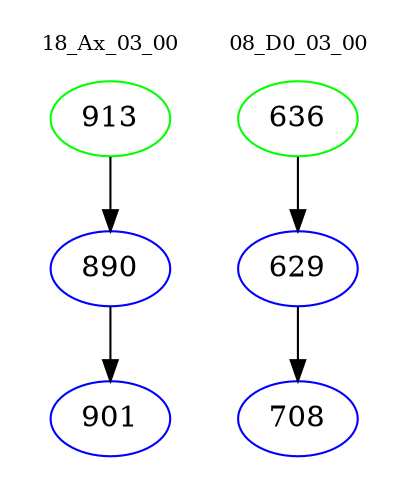 digraph{
subgraph cluster_0 {
color = white
label = "18_Ax_03_00";
fontsize=10;
T0_913 [label="913", color="green"]
T0_913 -> T0_890 [color="black"]
T0_890 [label="890", color="blue"]
T0_890 -> T0_901 [color="black"]
T0_901 [label="901", color="blue"]
}
subgraph cluster_1 {
color = white
label = "08_D0_03_00";
fontsize=10;
T1_636 [label="636", color="green"]
T1_636 -> T1_629 [color="black"]
T1_629 [label="629", color="blue"]
T1_629 -> T1_708 [color="black"]
T1_708 [label="708", color="blue"]
}
}
